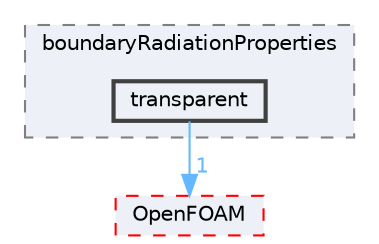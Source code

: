 digraph "src/thermophysicalModels/radiation/submodels/boundaryRadiationProperties/transparent"
{
 // LATEX_PDF_SIZE
  bgcolor="transparent";
  edge [fontname=Helvetica,fontsize=10,labelfontname=Helvetica,labelfontsize=10];
  node [fontname=Helvetica,fontsize=10,shape=box,height=0.2,width=0.4];
  compound=true
  subgraph clusterdir_252641a3cc3167caf31d43d0f3b64b7b {
    graph [ bgcolor="#edf0f7", pencolor="grey50", label="boundaryRadiationProperties", fontname=Helvetica,fontsize=10 style="filled,dashed", URL="dir_252641a3cc3167caf31d43d0f3b64b7b.html",tooltip=""]
  dir_e25035abc5ea4c14250dc853fe3a61d0 [label="transparent", fillcolor="#edf0f7", color="grey25", style="filled,bold", URL="dir_e25035abc5ea4c14250dc853fe3a61d0.html",tooltip=""];
  }
  dir_c5473ff19b20e6ec4dfe5c310b3778a8 [label="OpenFOAM", fillcolor="#edf0f7", color="red", style="filled,dashed", URL="dir_c5473ff19b20e6ec4dfe5c310b3778a8.html",tooltip=""];
  dir_e25035abc5ea4c14250dc853fe3a61d0->dir_c5473ff19b20e6ec4dfe5c310b3778a8 [headlabel="1", labeldistance=1.5 headhref="dir_004107_002695.html" href="dir_004107_002695.html" color="steelblue1" fontcolor="steelblue1"];
}
